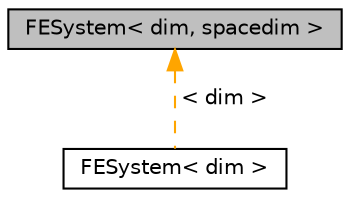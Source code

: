 digraph "FESystem&lt; dim, spacedim &gt;"
{
 // LATEX_PDF_SIZE
  edge [fontname="Helvetica",fontsize="10",labelfontname="Helvetica",labelfontsize="10"];
  node [fontname="Helvetica",fontsize="10",shape=record];
  Node1 [label="FESystem\< dim, spacedim \>",height=0.2,width=0.4,color="black", fillcolor="grey75", style="filled", fontcolor="black",tooltip=" "];
  Node1 -> Node2 [dir="back",color="orange",fontsize="10",style="dashed",label=" \< dim \>" ,fontname="Helvetica"];
  Node2 [label="FESystem\< dim \>",height=0.2,width=0.4,color="black", fillcolor="white", style="filled",URL="$classFESystem.html",tooltip=" "];
}
